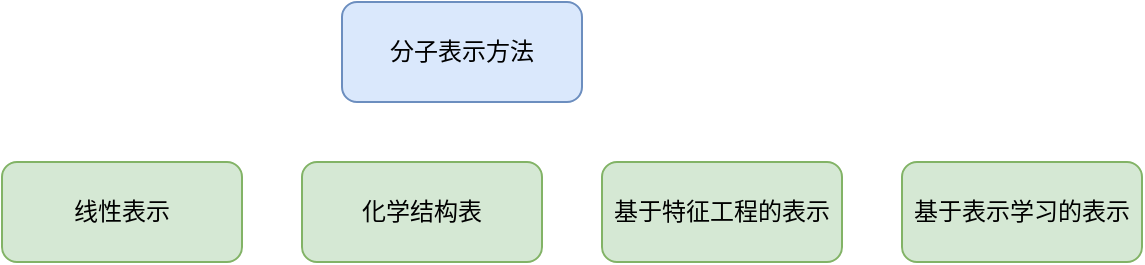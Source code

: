<mxfile version="22.1.17" type="github">
  <diagram name="第 1 页" id="PWEogvMdFrCLfYnfxERQ">
    <mxGraphModel dx="724" dy="489" grid="1" gridSize="10" guides="1" tooltips="1" connect="1" arrows="1" fold="1" page="1" pageScale="1" pageWidth="827" pageHeight="1169" math="0" shadow="0">
      <root>
        <mxCell id="0" />
        <mxCell id="1" parent="0" />
        <mxCell id="zZuqtN_dc_kTO4mA-Ipr-1" value="分子表示方法" style="rounded=1;whiteSpace=wrap;html=1;fillColor=#dae8fc;strokeColor=#6c8ebf;" vertex="1" parent="1">
          <mxGeometry x="270" y="80" width="120" height="50" as="geometry" />
        </mxCell>
        <mxCell id="zZuqtN_dc_kTO4mA-Ipr-2" value="线性表示" style="rounded=1;whiteSpace=wrap;html=1;fillColor=#d5e8d4;strokeColor=#82b366;" vertex="1" parent="1">
          <mxGeometry x="100" y="160" width="120" height="50" as="geometry" />
        </mxCell>
        <mxCell id="zZuqtN_dc_kTO4mA-Ipr-3" value="化学结构表" style="rounded=1;whiteSpace=wrap;html=1;fillColor=#d5e8d4;strokeColor=#82b366;" vertex="1" parent="1">
          <mxGeometry x="250" y="160" width="120" height="50" as="geometry" />
        </mxCell>
        <mxCell id="zZuqtN_dc_kTO4mA-Ipr-4" value="基于特征工程的表示" style="rounded=1;whiteSpace=wrap;html=1;fillColor=#d5e8d4;strokeColor=#82b366;" vertex="1" parent="1">
          <mxGeometry x="400" y="160" width="120" height="50" as="geometry" />
        </mxCell>
        <mxCell id="zZuqtN_dc_kTO4mA-Ipr-5" value="基于表示学习的表示" style="rounded=1;whiteSpace=wrap;html=1;fillColor=#d5e8d4;strokeColor=#82b366;" vertex="1" parent="1">
          <mxGeometry x="550" y="160" width="120" height="50" as="geometry" />
        </mxCell>
      </root>
    </mxGraphModel>
  </diagram>
</mxfile>
